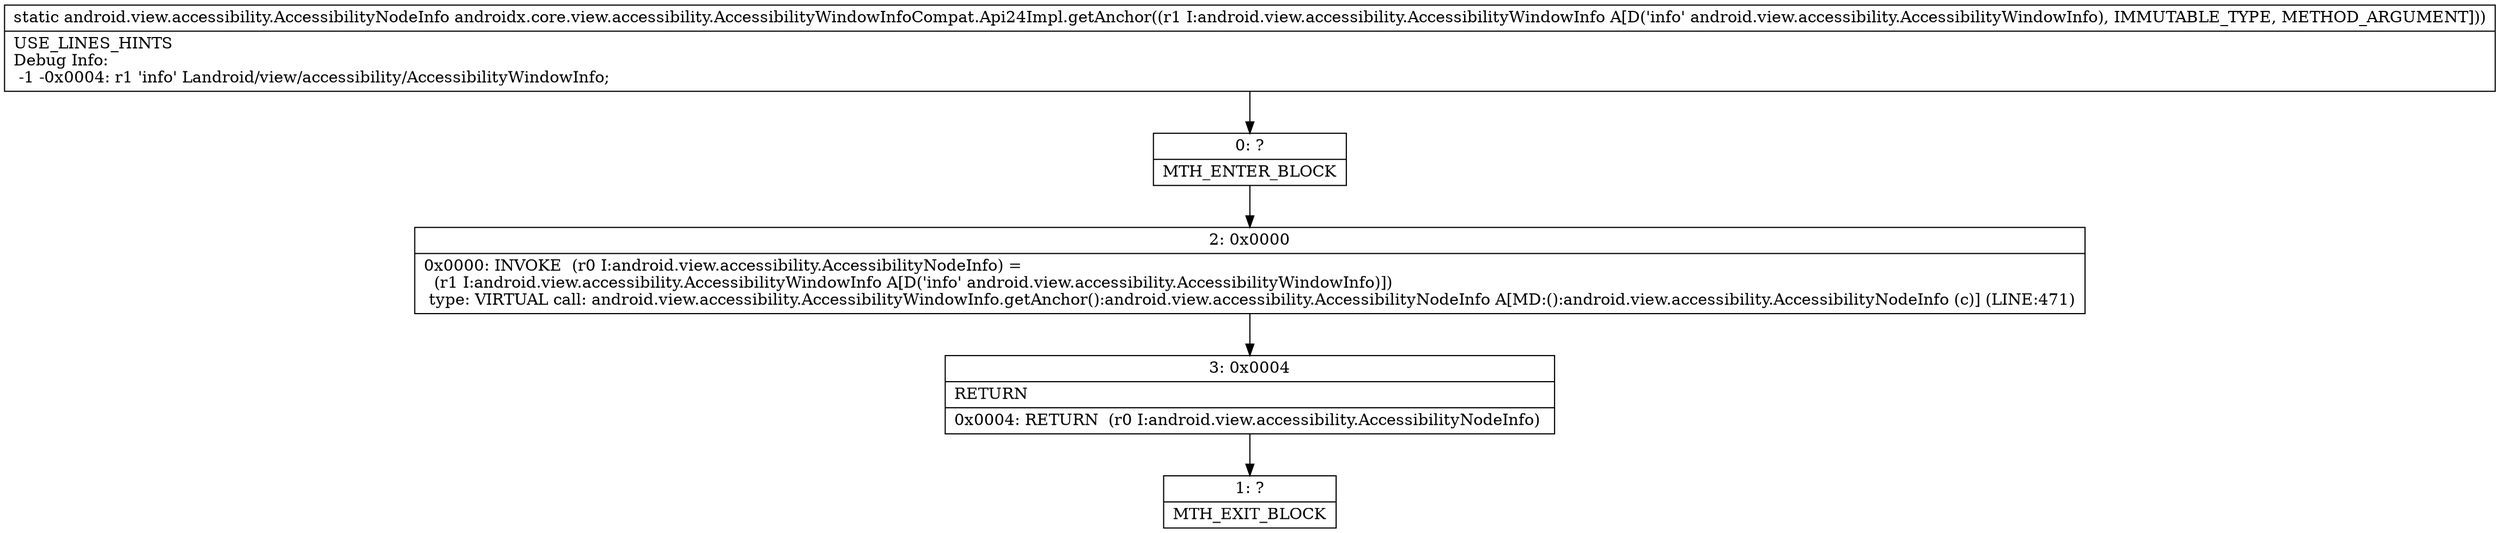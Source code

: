 digraph "CFG forandroidx.core.view.accessibility.AccessibilityWindowInfoCompat.Api24Impl.getAnchor(Landroid\/view\/accessibility\/AccessibilityWindowInfo;)Landroid\/view\/accessibility\/AccessibilityNodeInfo;" {
Node_0 [shape=record,label="{0\:\ ?|MTH_ENTER_BLOCK\l}"];
Node_2 [shape=record,label="{2\:\ 0x0000|0x0000: INVOKE  (r0 I:android.view.accessibility.AccessibilityNodeInfo) = \l  (r1 I:android.view.accessibility.AccessibilityWindowInfo A[D('info' android.view.accessibility.AccessibilityWindowInfo)])\l type: VIRTUAL call: android.view.accessibility.AccessibilityWindowInfo.getAnchor():android.view.accessibility.AccessibilityNodeInfo A[MD:():android.view.accessibility.AccessibilityNodeInfo (c)] (LINE:471)\l}"];
Node_3 [shape=record,label="{3\:\ 0x0004|RETURN\l|0x0004: RETURN  (r0 I:android.view.accessibility.AccessibilityNodeInfo) \l}"];
Node_1 [shape=record,label="{1\:\ ?|MTH_EXIT_BLOCK\l}"];
MethodNode[shape=record,label="{static android.view.accessibility.AccessibilityNodeInfo androidx.core.view.accessibility.AccessibilityWindowInfoCompat.Api24Impl.getAnchor((r1 I:android.view.accessibility.AccessibilityWindowInfo A[D('info' android.view.accessibility.AccessibilityWindowInfo), IMMUTABLE_TYPE, METHOD_ARGUMENT]))  | USE_LINES_HINTS\lDebug Info:\l  \-1 \-0x0004: r1 'info' Landroid\/view\/accessibility\/AccessibilityWindowInfo;\l}"];
MethodNode -> Node_0;Node_0 -> Node_2;
Node_2 -> Node_3;
Node_3 -> Node_1;
}


